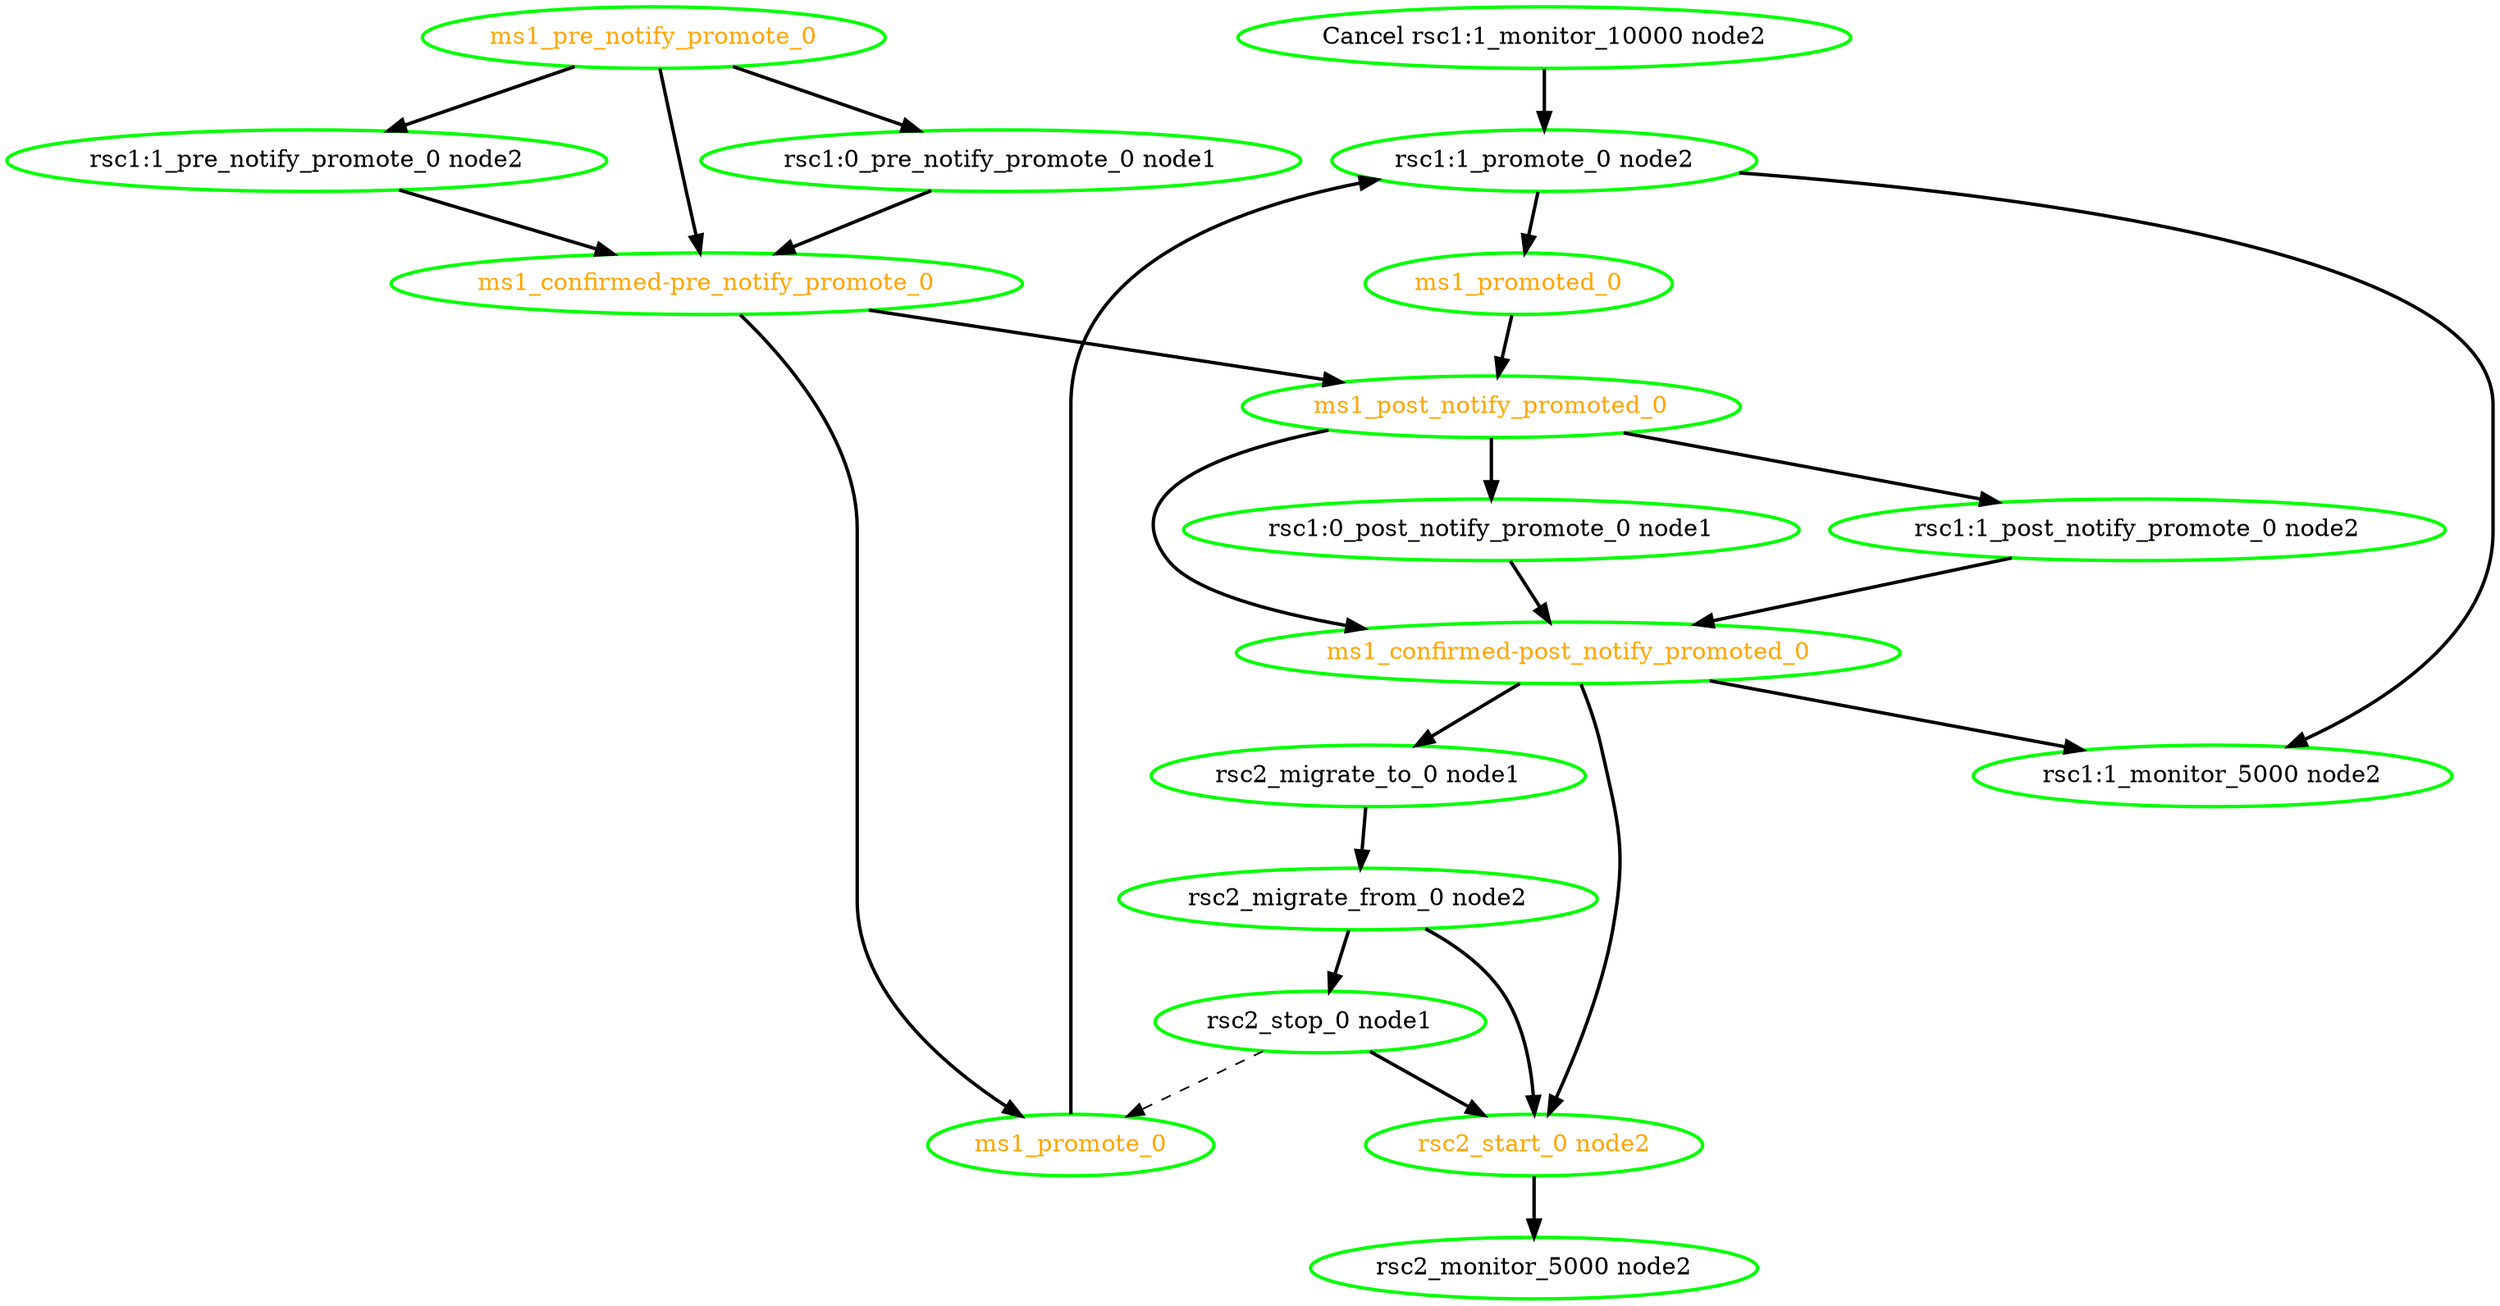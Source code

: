  digraph "g" {
"Cancel rsc1:1_monitor_10000 node2" -> "rsc1:1_promote_0 node2" [ style = bold]
"Cancel rsc1:1_monitor_10000 node2" [ style=bold color="green" fontcolor="black"]
"ms1_confirmed-post_notify_promoted_0" -> "rsc1:1_monitor_5000 node2" [ style = bold]
"ms1_confirmed-post_notify_promoted_0" -> "rsc2_migrate_to_0 node1" [ style = bold]
"ms1_confirmed-post_notify_promoted_0" -> "rsc2_start_0 node2" [ style = bold]
"ms1_confirmed-post_notify_promoted_0" [ style=bold color="green" fontcolor="orange"]
"ms1_confirmed-pre_notify_promote_0" -> "ms1_post_notify_promoted_0" [ style = bold]
"ms1_confirmed-pre_notify_promote_0" -> "ms1_promote_0" [ style = bold]
"ms1_confirmed-pre_notify_promote_0" [ style=bold color="green" fontcolor="orange"]
"ms1_post_notify_promoted_0" -> "ms1_confirmed-post_notify_promoted_0" [ style = bold]
"ms1_post_notify_promoted_0" -> "rsc1:0_post_notify_promote_0 node1" [ style = bold]
"ms1_post_notify_promoted_0" -> "rsc1:1_post_notify_promote_0 node2" [ style = bold]
"ms1_post_notify_promoted_0" [ style=bold color="green" fontcolor="orange"]
"ms1_pre_notify_promote_0" -> "ms1_confirmed-pre_notify_promote_0" [ style = bold]
"ms1_pre_notify_promote_0" -> "rsc1:0_pre_notify_promote_0 node1" [ style = bold]
"ms1_pre_notify_promote_0" -> "rsc1:1_pre_notify_promote_0 node2" [ style = bold]
"ms1_pre_notify_promote_0" [ style=bold color="green" fontcolor="orange"]
"ms1_promote_0" -> "rsc1:1_promote_0 node2" [ style = bold]
"ms1_promote_0" [ style=bold color="green" fontcolor="orange"]
"ms1_promoted_0" -> "ms1_post_notify_promoted_0" [ style = bold]
"ms1_promoted_0" [ style=bold color="green" fontcolor="orange"]
"rsc1:0_post_notify_promote_0 node1" -> "ms1_confirmed-post_notify_promoted_0" [ style = bold]
"rsc1:0_post_notify_promote_0 node1" [ style=bold color="green" fontcolor="black"]
"rsc1:0_pre_notify_promote_0 node1" -> "ms1_confirmed-pre_notify_promote_0" [ style = bold]
"rsc1:0_pre_notify_promote_0 node1" [ style=bold color="green" fontcolor="black"]
"rsc1:1_monitor_5000 node2" [ style=bold color="green" fontcolor="black"]
"rsc1:1_post_notify_promote_0 node2" -> "ms1_confirmed-post_notify_promoted_0" [ style = bold]
"rsc1:1_post_notify_promote_0 node2" [ style=bold color="green" fontcolor="black"]
"rsc1:1_pre_notify_promote_0 node2" -> "ms1_confirmed-pre_notify_promote_0" [ style = bold]
"rsc1:1_pre_notify_promote_0 node2" [ style=bold color="green" fontcolor="black"]
"rsc1:1_promote_0 node2" -> "ms1_promoted_0" [ style = bold]
"rsc1:1_promote_0 node2" -> "rsc1:1_monitor_5000 node2" [ style = bold]
"rsc1:1_promote_0 node2" [ style=bold color="green" fontcolor="black"]
"rsc2_migrate_from_0 node2" -> "rsc2_start_0 node2" [ style = bold]
"rsc2_migrate_from_0 node2" -> "rsc2_stop_0 node1" [ style = bold]
"rsc2_migrate_from_0 node2" [ style=bold color="green" fontcolor="black"]
"rsc2_migrate_to_0 node1" -> "rsc2_migrate_from_0 node2" [ style = bold]
"rsc2_migrate_to_0 node1" [ style=bold color="green" fontcolor="black"]
"rsc2_monitor_5000 node2" [ style=bold color="green" fontcolor="black"]
"rsc2_start_0 node2" -> "rsc2_monitor_5000 node2" [ style = bold]
"rsc2_start_0 node2" [ style=bold color="green" fontcolor="orange"]
"rsc2_stop_0 node1" -> "ms1_promote_0" [ style = dashed]
"rsc2_stop_0 node1" -> "rsc2_start_0 node2" [ style = bold]
"rsc2_stop_0 node1" [ style=bold color="green" fontcolor="black"]
}
